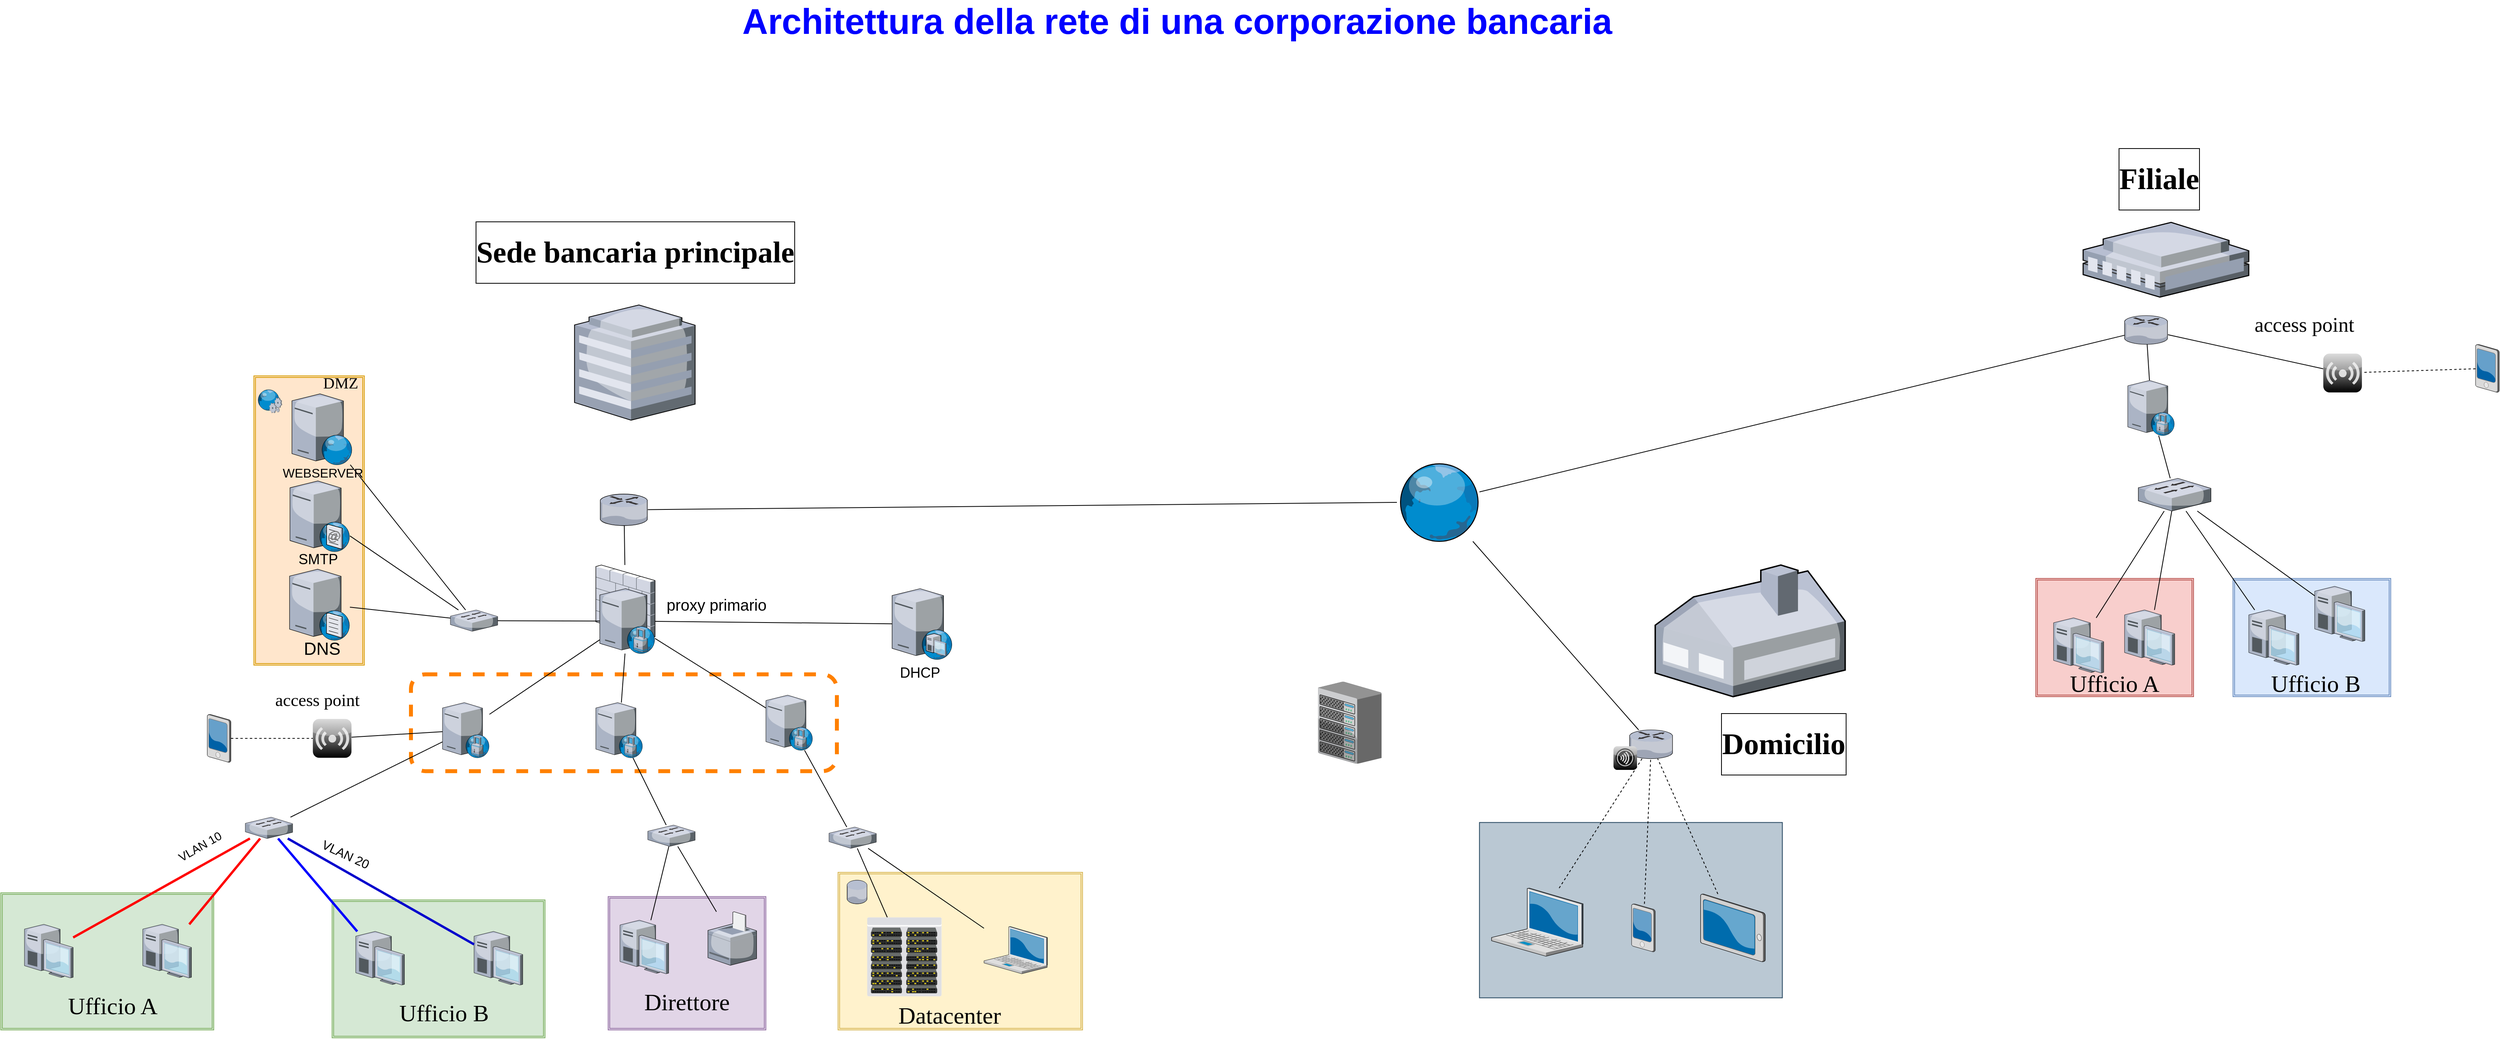 <mxfile version="14.4.3" type="device"><diagram name="Page-1" id="e3a06f82-3646-2815-327d-82caf3d4e204"><mxGraphModel dx="3784.5" dy="2470" grid="1" gridSize="10" guides="1" tooltips="1" connect="1" arrows="1" fold="1" page="1" pageScale="1.5" pageWidth="1169" pageHeight="826" background="none" math="0" shadow="0"><root><mxCell id="0" style=";html=1;"/><mxCell id="1" style=";html=1;" parent="0"/><mxCell id="I9Wbz8R5T215hkYRr104-1" value="" style="shape=ext;rounded=1;html=1;whiteSpace=wrap;dashed=1;labelBorderColor=none;strokeWidth=5;perimeterSpacing=0;glass=0;shadow=0;sketch=0;strokeColor=#FF8000;" parent="1" vertex="1"><mxGeometry x="110" y="778.69" width="540" height="122.94" as="geometry"/></mxCell><mxCell id="zYVVaNspkHNLkD2KnNte-39" value="" style="rounded=0;whiteSpace=wrap;html=1;fontSize=25;fillColor=#bac8d3;strokeColor=#23445d;" parent="1" vertex="1"><mxGeometry x="1464.67" y="966.75" width="384" height="222.5" as="geometry"/></mxCell><mxCell id="UJvw_nhe-M2SRVfhU3DX-6" value="" style="shape=ext;double=1;rounded=0;whiteSpace=wrap;html=1;fillColor=#dae8fc;strokeColor=#6c8ebf;" parent="1" vertex="1"><mxGeometry x="2420" y="657.06" width="200" height="150" as="geometry"/></mxCell><mxCell id="UJvw_nhe-M2SRVfhU3DX-5" value="" style="shape=ext;double=1;rounded=0;whiteSpace=wrap;html=1;fillColor=#f8cecc;strokeColor=#b85450;" parent="1" vertex="1"><mxGeometry x="2170" y="657.06" width="200" height="150" as="geometry"/></mxCell><mxCell id="YUHWe4UF77NeeMQYatWa-44" value="" style="shape=ext;double=1;rounded=0;whiteSpace=wrap;html=1;fillColor=#e1d5e7;strokeColor=#9673a6;" parent="1" vertex="1"><mxGeometry x="360" y="1060.75" width="200" height="169.25" as="geometry"/></mxCell><mxCell id="YUHWe4UF77NeeMQYatWa-43" value="" style="shape=ext;double=1;rounded=0;whiteSpace=wrap;html=1;fillColor=#d5e8d4;strokeColor=#82b366;" parent="1" vertex="1"><mxGeometry x="-410" y="1056" width="270" height="174" as="geometry"/></mxCell><mxCell id="YUHWe4UF77NeeMQYatWa-42" value="" style="shape=ext;double=1;rounded=0;whiteSpace=wrap;html=1;fillColor=#fff2cc;strokeColor=#d6b656;" parent="1" vertex="1"><mxGeometry x="651.46" y="1030" width="310" height="200" as="geometry"/></mxCell><mxCell id="YUHWe4UF77NeeMQYatWa-41" value="" style="shape=ext;double=1;rounded=0;whiteSpace=wrap;html=1;fillColor=#ffe6cc;strokeColor=#d79b00;" parent="1" vertex="1"><mxGeometry x="-89.12" y="400" width="140" height="367.06" as="geometry"/></mxCell><mxCell id="6a7d8f32e03d9370-62" value="&lt;font style=&quot;font-size: 45px&quot; color=&quot;#0000ff&quot;&gt;Architettura della rete di una corporazione bancaria&lt;/font&gt;" style="text;strokeColor=none;fillColor=none;html=1;fontSize=24;fontStyle=1;verticalAlign=middle;align=center;" parent="1" vertex="1"><mxGeometry x="650" y="-70" width="861" height="40" as="geometry"/></mxCell><mxCell id="YUHWe4UF77NeeMQYatWa-4" value="" style="verticalLabelPosition=bottom;aspect=fixed;html=1;verticalAlign=top;strokeColor=none;align=center;outlineConnect=0;shape=mxgraph.citrix.router;" parent="1" vertex="1"><mxGeometry x="350" y="550" width="60.28" height="40" as="geometry"/></mxCell><mxCell id="YUHWe4UF77NeeMQYatWa-6" value="" style="verticalLabelPosition=bottom;aspect=fixed;html=1;verticalAlign=top;strokeColor=none;align=center;outlineConnect=0;shape=mxgraph.citrix.web_server;" parent="1" vertex="1"><mxGeometry x="-40.87" y="422.81" width="76.5" height="90" as="geometry"/></mxCell><mxCell id="YUHWe4UF77NeeMQYatWa-7" value="" style="verticalLabelPosition=bottom;aspect=fixed;html=1;verticalAlign=top;strokeColor=none;align=center;outlineConnect=0;shape=mxgraph.citrix.web_service;" parent="1" vertex="1"><mxGeometry x="-84.87" y="417.06" width="31.5" height="30" as="geometry"/></mxCell><mxCell id="YUHWe4UF77NeeMQYatWa-9" value="" style="verticalLabelPosition=bottom;aspect=fixed;html=1;verticalAlign=top;strokeColor=none;align=center;outlineConnect=0;shape=mxgraph.citrix.switch;" parent="1" vertex="1"><mxGeometry x="410.28" y="970" width="60" height="27.07" as="geometry"/></mxCell><mxCell id="YUHWe4UF77NeeMQYatWa-10" value="" style="verticalLabelPosition=bottom;aspect=fixed;html=1;verticalAlign=top;strokeColor=none;align=center;outlineConnect=0;shape=mxgraph.citrix.switch;" parent="1" vertex="1"><mxGeometry x="-100.0" y="960" width="60" height="27.07" as="geometry"/></mxCell><mxCell id="YUHWe4UF77NeeMQYatWa-11" value="" style="verticalLabelPosition=bottom;aspect=fixed;html=1;verticalAlign=top;strokeColor=none;align=center;outlineConnect=0;shape=mxgraph.citrix.switch;" parent="1" vertex="1"><mxGeometry x="640" y="972.5" width="60" height="27.07" as="geometry"/></mxCell><mxCell id="YUHWe4UF77NeeMQYatWa-17" value="" style="verticalLabelPosition=bottom;aspect=fixed;html=1;verticalAlign=top;strokeColor=none;align=center;outlineConnect=0;shape=mxgraph.citrix.laptop_2;" parent="1" vertex="1"><mxGeometry x="836.5" y="1098.75" width="80.46" height="60" as="geometry"/></mxCell><mxCell id="YUHWe4UF77NeeMQYatWa-22" value="" style="verticalLabelPosition=bottom;aspect=fixed;html=1;verticalAlign=top;strokeColor=none;align=center;outlineConnect=0;shape=mxgraph.citrix.switch;" parent="1" vertex="1"><mxGeometry x="160" y="697.06" width="60" height="27.07" as="geometry"/></mxCell><mxCell id="YUHWe4UF77NeeMQYatWa-26" value="" style="endArrow=none;html=1;" parent="1" source="zYVVaNspkHNLkD2KnNte-4" target="YUHWe4UF77NeeMQYatWa-4" edge="1"><mxGeometry width="50" height="50" relative="1" as="geometry"><mxPoint x="380" y="650" as="sourcePoint"/><mxPoint x="380" y="610" as="targetPoint"/></mxGeometry></mxCell><mxCell id="YUHWe4UF77NeeMQYatWa-28" value="" style="endArrow=none;html=1;strokeWidth=1;" parent="1" source="YUHWe4UF77NeeMQYatWa-10" target="YUHWe4UF77NeeMQYatWa-40" edge="1"><mxGeometry width="50" height="50" relative="1" as="geometry"><mxPoint x="280" y="1005.5" as="sourcePoint"/><mxPoint x="280" y="925.5" as="targetPoint"/></mxGeometry></mxCell><mxCell id="YUHWe4UF77NeeMQYatWa-30" value="" style="endArrow=none;html=1;" parent="1" source="YUHWe4UF77NeeMQYatWa-11" target="YUHWe4UF77NeeMQYatWa-17" edge="1"><mxGeometry width="50" height="50" relative="1" as="geometry"><mxPoint x="961.46" y="990" as="sourcePoint"/><mxPoint x="1011.46" y="940" as="targetPoint"/></mxGeometry></mxCell><mxCell id="YUHWe4UF77NeeMQYatWa-31" value="" style="endArrow=none;html=1;" parent="1" source="YUHWe4UF77NeeMQYatWa-11" target="zYVVaNspkHNLkD2KnNte-35" edge="1"><mxGeometry width="50" height="50" relative="1" as="geometry"><mxPoint x="961.46" y="990" as="sourcePoint"/><mxPoint x="718.471" y="1060" as="targetPoint"/></mxGeometry></mxCell><mxCell id="YUHWe4UF77NeeMQYatWa-32" value="" style="verticalLabelPosition=bottom;aspect=fixed;html=1;verticalAlign=top;strokeColor=none;align=center;outlineConnect=0;shape=mxgraph.citrix.desktop;" parent="1" vertex="1"><mxGeometry x="-380" y="1096" width="61.76" height="68" as="geometry"/></mxCell><mxCell id="YUHWe4UF77NeeMQYatWa-33" value="" style="verticalLabelPosition=bottom;aspect=fixed;html=1;verticalAlign=top;strokeColor=none;align=center;outlineConnect=0;shape=mxgraph.citrix.desktop;" parent="1" vertex="1"><mxGeometry x="-230" y="1096" width="61.76" height="68" as="geometry"/></mxCell><mxCell id="YUHWe4UF77NeeMQYatWa-34" value="" style="verticalLabelPosition=bottom;aspect=fixed;html=1;verticalAlign=top;strokeColor=none;align=center;outlineConnect=0;shape=mxgraph.citrix.printer;fontFamily=Helvetica;fontSize=12;fontColor=#000000;fillColor=#ffffff;" parent="1" vertex="1"><mxGeometry x="486.5" y="1080" width="61.76" height="68" as="geometry"/></mxCell><mxCell id="YUHWe4UF77NeeMQYatWa-35" value="" style="verticalLabelPosition=bottom;aspect=fixed;html=1;verticalAlign=top;strokeColor=none;align=center;outlineConnect=0;shape=mxgraph.citrix.desktop;" parent="1" vertex="1"><mxGeometry x="375" y="1090.75" width="61.76" height="68" as="geometry"/></mxCell><mxCell id="YUHWe4UF77NeeMQYatWa-36" value="" style="endArrow=none;html=1;strokeWidth=3;strokeColor=#FF0000;" parent="1" source="YUHWe4UF77NeeMQYatWa-32" target="YUHWe4UF77NeeMQYatWa-10" edge="1"><mxGeometry width="50" height="50" relative="1" as="geometry"><mxPoint x="-280" y="965" as="sourcePoint"/><mxPoint x="-180" y="1015" as="targetPoint"/></mxGeometry></mxCell><mxCell id="YUHWe4UF77NeeMQYatWa-37" value="" style="endArrow=none;html=1;strokeColor=#FF0000;strokeWidth=3;" parent="1" source="YUHWe4UF77NeeMQYatWa-10" target="YUHWe4UF77NeeMQYatWa-33" edge="1"><mxGeometry width="50" height="50" relative="1" as="geometry"><mxPoint x="-280" y="965" as="sourcePoint"/><mxPoint x="-230" y="915" as="targetPoint"/></mxGeometry></mxCell><mxCell id="YUHWe4UF77NeeMQYatWa-40" value="" style="verticalLabelPosition=bottom;aspect=fixed;html=1;verticalAlign=top;strokeColor=none;align=center;outlineConnect=0;shape=mxgraph.citrix.proxy_server;" parent="1" vertex="1"><mxGeometry x="150.0" y="814.63" width="59.5" height="70" as="geometry"/></mxCell><mxCell id="YUHWe4UF77NeeMQYatWa-45" value="" style="verticalLabelPosition=bottom;aspect=fixed;html=1;verticalAlign=top;strokeColor=none;align=center;outlineConnect=0;shape=mxgraph.citrix.database;" parent="1" vertex="1"><mxGeometry x="662.96" y="1040" width="25.5" height="30" as="geometry"/></mxCell><mxCell id="YUHWe4UF77NeeMQYatWa-46" value="" style="verticalLabelPosition=bottom;aspect=fixed;html=1;verticalAlign=top;strokeColor=none;align=center;outlineConnect=0;shape=mxgraph.citrix.globe;" parent="1" vertex="1"><mxGeometry x="1360" y="510" width="104.67" height="100" as="geometry"/></mxCell><mxCell id="YUHWe4UF77NeeMQYatWa-47" value="" style="verticalLabelPosition=bottom;aspect=fixed;html=1;verticalAlign=top;strokeColor=none;align=center;outlineConnect=0;shape=mxgraph.citrix.router;" parent="1" vertex="1"><mxGeometry x="2282.5" y="323.5" width="55" height="36.5" as="geometry"/></mxCell><mxCell id="YUHWe4UF77NeeMQYatWa-48" value="" style="verticalLabelPosition=bottom;aspect=fixed;html=1;verticalAlign=top;strokeColor=none;align=center;outlineConnect=0;shape=mxgraph.citrix.switch;" parent="1" vertex="1"><mxGeometry x="2300" y="530" width="92" height="41.5" as="geometry"/></mxCell><mxCell id="YUHWe4UF77NeeMQYatWa-50" value="" style="verticalLabelPosition=bottom;aspect=fixed;html=1;verticalAlign=top;strokeColor=none;align=center;outlineConnect=0;shape=mxgraph.citrix.hq_enterprise;direction=east;" parent="1" vertex="1"><mxGeometry x="317.38" y="310" width="152.9" height="146.25" as="geometry"/></mxCell><mxCell id="YUHWe4UF77NeeMQYatWa-51" value="" style="verticalLabelPosition=bottom;aspect=fixed;html=1;verticalAlign=top;strokeColor=none;align=center;outlineConnect=0;shape=mxgraph.citrix.desktop;" parent="1" vertex="1"><mxGeometry x="2192.5" y="707.06" width="63.57" height="70" as="geometry"/></mxCell><mxCell id="YUHWe4UF77NeeMQYatWa-52" value="" style="verticalLabelPosition=bottom;aspect=fixed;html=1;verticalAlign=top;strokeColor=none;align=center;outlineConnect=0;shape=mxgraph.citrix.desktop;" parent="1" vertex="1"><mxGeometry x="2282.5" y="697.06" width="63.57" height="70" as="geometry"/></mxCell><mxCell id="YUHWe4UF77NeeMQYatWa-53" value="" style="verticalLabelPosition=bottom;aspect=fixed;html=1;verticalAlign=top;strokeColor=none;align=center;outlineConnect=0;shape=mxgraph.citrix.desktop;" parent="1" vertex="1"><mxGeometry x="2523.57" y="667.06" width="63.57" height="70" as="geometry"/></mxCell><mxCell id="YUHWe4UF77NeeMQYatWa-54" value="" style="verticalLabelPosition=bottom;aspect=fixed;html=1;verticalAlign=top;strokeColor=none;align=center;outlineConnect=0;shape=mxgraph.citrix.desktop;" parent="1" vertex="1"><mxGeometry x="2440" y="697.06" width="63.57" height="70" as="geometry"/></mxCell><mxCell id="YUHWe4UF77NeeMQYatWa-55" value="" style="endArrow=none;html=1;" parent="1" source="YUHWe4UF77NeeMQYatWa-51" target="YUHWe4UF77NeeMQYatWa-48" edge="1"><mxGeometry width="50" height="50" relative="1" as="geometry"><mxPoint x="2580" y="500" as="sourcePoint"/><mxPoint x="2630" y="450" as="targetPoint"/></mxGeometry></mxCell><mxCell id="YUHWe4UF77NeeMQYatWa-56" value="" style="endArrow=none;html=1;" parent="1" source="YUHWe4UF77NeeMQYatWa-52" target="YUHWe4UF77NeeMQYatWa-48" edge="1"><mxGeometry width="50" height="50" relative="1" as="geometry"><mxPoint x="2580" y="500" as="sourcePoint"/><mxPoint x="2630" y="450" as="targetPoint"/></mxGeometry></mxCell><mxCell id="YUHWe4UF77NeeMQYatWa-57" value="" style="endArrow=none;html=1;" parent="1" source="YUHWe4UF77NeeMQYatWa-53" target="YUHWe4UF77NeeMQYatWa-48" edge="1"><mxGeometry width="50" height="50" relative="1" as="geometry"><mxPoint x="2580" y="500" as="sourcePoint"/><mxPoint x="2630" y="450" as="targetPoint"/></mxGeometry></mxCell><mxCell id="YUHWe4UF77NeeMQYatWa-58" value="" style="endArrow=none;html=1;" parent="1" source="YUHWe4UF77NeeMQYatWa-54" target="YUHWe4UF77NeeMQYatWa-48" edge="1"><mxGeometry width="50" height="50" relative="1" as="geometry"><mxPoint x="2580" y="500" as="sourcePoint"/><mxPoint x="2630" y="450" as="targetPoint"/></mxGeometry></mxCell><mxCell id="YUHWe4UF77NeeMQYatWa-60" value="" style="endArrow=none;html=1;" parent="1" source="YUHWe4UF77NeeMQYatWa-46" target="YUHWe4UF77NeeMQYatWa-47" edge="1"><mxGeometry width="50" height="50" relative="1" as="geometry"><mxPoint x="1240" y="690" as="sourcePoint"/><mxPoint x="1290" y="640" as="targetPoint"/></mxGeometry></mxCell><mxCell id="YUHWe4UF77NeeMQYatWa-61" value="" style="endArrow=none;html=1;" parent="1" source="YUHWe4UF77NeeMQYatWa-4" target="YUHWe4UF77NeeMQYatWa-46" edge="1"><mxGeometry width="50" height="50" relative="1" as="geometry"><mxPoint x="930" y="690" as="sourcePoint"/><mxPoint x="980" y="640" as="targetPoint"/></mxGeometry></mxCell><mxCell id="YUHWe4UF77NeeMQYatWa-62" value="" style="verticalLabelPosition=bottom;aspect=fixed;html=1;verticalAlign=top;strokeColor=none;align=center;outlineConnect=0;shape=mxgraph.citrix.remote_office;" parent="1" vertex="1"><mxGeometry x="2230" y="205.27" width="210" height="94.73" as="geometry"/></mxCell><mxCell id="UJvw_nhe-M2SRVfhU3DX-1" value="&lt;h1&gt;&lt;font style=&quot;font-size: 38px&quot; face=&quot;Verdana&quot;&gt;Sede bancaria principale&lt;/font&gt;&lt;/h1&gt;" style="text;html=1;align=center;verticalAlign=middle;resizable=0;points=[];autosize=1;labelBorderColor=#000000;" parent="1" vertex="1"><mxGeometry x="123.83" y="212.5" width="540" height="60" as="geometry"/></mxCell><mxCell id="UJvw_nhe-M2SRVfhU3DX-4" value="&lt;h1&gt;&lt;font style=&quot;font-size: 38px&quot; face=&quot;Verdana&quot;&gt;Filiale&lt;/font&gt;&lt;/h1&gt;" style="text;html=1;align=center;verticalAlign=middle;resizable=0;points=[];autosize=1;labelBorderColor=#000000;" parent="1" vertex="1"><mxGeometry x="2256.07" y="120" width="140" height="60" as="geometry"/></mxCell><mxCell id="UJvw_nhe-M2SRVfhU3DX-9" value="&lt;span style=&quot;font-size: 30px&quot;&gt;Datacenter&lt;br&gt;&lt;/span&gt;" style="text;html=1;strokeColor=none;fillColor=none;align=center;verticalAlign=middle;whiteSpace=wrap;rounded=0;fontFamily=Verdana;fontSize=40;" parent="1" vertex="1"><mxGeometry x="707.96" y="1198" width="170" height="20" as="geometry"/></mxCell><mxCell id="UJvw_nhe-M2SRVfhU3DX-10" value="&lt;font style=&quot;font-size: 20px&quot;&gt;DMZ&lt;/font&gt;" style="text;html=1;strokeColor=none;fillColor=none;align=center;verticalAlign=middle;whiteSpace=wrap;rounded=0;fontFamily=Verdana;fontSize=25;" parent="1" vertex="1"><mxGeometry x="-39.12" y="397.06" width="120" height="20" as="geometry"/></mxCell><mxCell id="UJvw_nhe-M2SRVfhU3DX-16" value="&lt;font style=&quot;font-size: 30px&quot;&gt;Direttore&lt;/font&gt;" style="text;html=1;strokeColor=none;fillColor=none;align=center;verticalAlign=middle;whiteSpace=wrap;rounded=0;fontFamily=Verdana;fontSize=40;" parent="1" vertex="1"><mxGeometry x="375" y="1180.75" width="170" height="20" as="geometry"/></mxCell><mxCell id="UJvw_nhe-M2SRVfhU3DX-18" value="&lt;font style=&quot;font-size: 30px&quot;&gt;Ufficio B&lt;/font&gt;" style="text;html=1;strokeColor=none;fillColor=none;align=center;verticalAlign=middle;whiteSpace=wrap;rounded=0;fontFamily=Verdana;fontSize=40;" parent="1" vertex="1"><mxGeometry x="2440" y="777.06" width="170" height="20" as="geometry"/></mxCell><mxCell id="UJvw_nhe-M2SRVfhU3DX-19" value="&lt;font style=&quot;font-size: 30px&quot;&gt;Ufficio A&lt;/font&gt;" style="text;html=1;strokeColor=none;fillColor=none;align=center;verticalAlign=middle;whiteSpace=wrap;rounded=0;fontFamily=Verdana;fontSize=40;" parent="1" vertex="1"><mxGeometry x="2185" y="777.06" width="170" height="20" as="geometry"/></mxCell><mxCell id="UJvw_nhe-M2SRVfhU3DX-20" value="&lt;font style=&quot;font-size: 30px&quot;&gt;Ufficio A&lt;/font&gt;" style="text;html=1;strokeColor=none;fillColor=none;align=center;verticalAlign=middle;whiteSpace=wrap;rounded=0;fontFamily=Verdana;fontSize=40;" parent="1" vertex="1"><mxGeometry x="-352.83" y="1186" width="170" height="20" as="geometry"/></mxCell><mxCell id="UJvw_nhe-M2SRVfhU3DX-25" value="" style="endArrow=none;html=1;fontFamily=Verdana;fontSize=40;" parent="1" source="YUHWe4UF77NeeMQYatWa-35" target="YUHWe4UF77NeeMQYatWa-9" edge="1"><mxGeometry width="50" height="50" relative="1" as="geometry"><mxPoint x="150" y="925.75" as="sourcePoint"/><mxPoint x="425.448" y="1017.25" as="targetPoint"/></mxGeometry></mxCell><mxCell id="UJvw_nhe-M2SRVfhU3DX-26" value="" style="endArrow=none;html=1;fontFamily=Verdana;fontSize=40;" parent="1" source="YUHWe4UF77NeeMQYatWa-9" target="YUHWe4UF77NeeMQYatWa-34" edge="1"><mxGeometry width="50" height="50" relative="1" as="geometry"><mxPoint x="459.046" y="1017.25" as="sourcePoint"/><mxPoint x="200" y="875.75" as="targetPoint"/></mxGeometry></mxCell><mxCell id="UJvw_nhe-M2SRVfhU3DX-27" value="" style="verticalLabelPosition=bottom;aspect=fixed;html=1;verticalAlign=top;strokeColor=none;align=center;outlineConnect=0;shape=mxgraph.citrix.role_repeater;fillColor=#CCCCCC;gradientColor=#000000;gradientDirection=south;fontFamily=Verdana;fontSize=40;" parent="1" vertex="1"><mxGeometry x="-14.5" y="835.38" width="49.25" height="49.25" as="geometry"/></mxCell><mxCell id="UJvw_nhe-M2SRVfhU3DX-28" value="" style="endArrow=none;html=1;fontFamily=Verdana;fontSize=40;" parent="1" source="YUHWe4UF77NeeMQYatWa-40" target="UJvw_nhe-M2SRVfhU3DX-27" edge="1"><mxGeometry width="50" height="50" relative="1" as="geometry"><mxPoint x="420" y="905.5" as="sourcePoint"/><mxPoint x="470" y="855.5" as="targetPoint"/></mxGeometry></mxCell><mxCell id="UJvw_nhe-M2SRVfhU3DX-29" value="&lt;font style=&quot;font-size: 22px&quot;&gt;access point&lt;/font&gt;" style="text;html=1;align=center;verticalAlign=middle;resizable=0;points=[];autosize=1;fontSize=40;fontFamily=Verdana;" parent="1" vertex="1"><mxGeometry x="-84.25" y="775.38" width="150" height="60" as="geometry"/></mxCell><mxCell id="UJvw_nhe-M2SRVfhU3DX-30" value="" style="verticalLabelPosition=bottom;aspect=fixed;html=1;verticalAlign=top;strokeColor=none;align=center;outlineConnect=0;shape=mxgraph.citrix.role_repeater;fillColor=#CCCCCC;gradientColor=#000000;gradientDirection=south;fontFamily=Verdana;fontSize=40;" parent="1" vertex="1"><mxGeometry x="2534.32" y="371.75" width="49.25" height="49.25" as="geometry"/></mxCell><mxCell id="UJvw_nhe-M2SRVfhU3DX-31" value="&lt;font style=&quot;font-size: 26px&quot;&gt;access point&lt;/font&gt;" style="text;html=1;align=center;verticalAlign=middle;resizable=0;points=[];autosize=1;fontSize=40;fontFamily=Verdana;" parent="1" vertex="1"><mxGeometry x="2420" y="300" width="180" height="60" as="geometry"/></mxCell><mxCell id="UJvw_nhe-M2SRVfhU3DX-32" value="" style="endArrow=none;html=1;fontFamily=Verdana;fontSize=40;" parent="1" source="UJvw_nhe-M2SRVfhU3DX-30" target="YUHWe4UF77NeeMQYatWa-47" edge="1"><mxGeometry width="50" height="50" relative="1" as="geometry"><mxPoint x="2080" y="488.25" as="sourcePoint"/><mxPoint x="2130" y="438.25" as="targetPoint"/></mxGeometry></mxCell><mxCell id="UJvw_nhe-M2SRVfhU3DX-33" value="" style="verticalLabelPosition=bottom;aspect=fixed;html=1;verticalAlign=top;strokeColor=none;align=center;outlineConnect=0;shape=mxgraph.citrix.home_office;fillColor=none;fontFamily=Verdana;fontSize=40;" parent="1" vertex="1"><mxGeometry x="1687.5" y="640" width="240.8" height="167.06" as="geometry"/></mxCell><mxCell id="UJvw_nhe-M2SRVfhU3DX-36" value="" style="verticalLabelPosition=bottom;aspect=fixed;html=1;verticalAlign=top;strokeColor=none;align=center;outlineConnect=0;shape=mxgraph.citrix.router;" parent="1" vertex="1"><mxGeometry x="1655" y="849.25" width="55" height="36.5" as="geometry"/></mxCell><mxCell id="UJvw_nhe-M2SRVfhU3DX-52" value="" style="verticalLabelPosition=bottom;aspect=fixed;html=1;verticalAlign=top;strokeColor=none;align=center;outlineConnect=0;shape=mxgraph.citrix.role_receiver;fillColor=#CCCCCC;gradientColor=#000000;gradientDirection=south;fontFamily=Verdana;fontSize=40;" parent="1" vertex="1"><mxGeometry x="1634.5" y="870" width="30" height="30" as="geometry"/></mxCell><mxCell id="UJvw_nhe-M2SRVfhU3DX-53" value="" style="endArrow=none;html=1;fontFamily=Verdana;fontSize=40;" parent="1" source="UJvw_nhe-M2SRVfhU3DX-36" target="YUHWe4UF77NeeMQYatWa-46" edge="1"><mxGeometry width="50" height="50" relative="1" as="geometry"><mxPoint x="1270" y="930" as="sourcePoint"/><mxPoint x="1320" y="880" as="targetPoint"/></mxGeometry></mxCell><mxCell id="UJvw_nhe-M2SRVfhU3DX-54" value="" style="endArrow=none;dashed=1;html=1;fontFamily=Verdana;fontSize=40;" parent="1" source="UJvw_nhe-M2SRVfhU3DX-55" target="UJvw_nhe-M2SRVfhU3DX-36" edge="1"><mxGeometry width="50" height="50" relative="1" as="geometry"><mxPoint x="1580" y="1060" as="sourcePoint"/><mxPoint x="1700" y="900" as="targetPoint"/></mxGeometry></mxCell><mxCell id="UJvw_nhe-M2SRVfhU3DX-55" value="" style="verticalLabelPosition=bottom;aspect=fixed;html=1;verticalAlign=top;strokeColor=none;align=center;outlineConnect=0;shape=mxgraph.citrix.laptop_2;fillColor=none;fontFamily=Verdana;fontSize=40;" parent="1" vertex="1"><mxGeometry x="1480" y="1050" width="116" height="86.5" as="geometry"/></mxCell><mxCell id="UJvw_nhe-M2SRVfhU3DX-56" value="" style="verticalLabelPosition=bottom;aspect=fixed;html=1;verticalAlign=top;strokeColor=none;align=center;outlineConnect=0;shape=mxgraph.citrix.pda;fillColor=none;fontFamily=Verdana;fontSize=40;" parent="1" vertex="1"><mxGeometry x="1657.5" y="1070" width="30" height="61" as="geometry"/></mxCell><mxCell id="UJvw_nhe-M2SRVfhU3DX-57" value="" style="verticalLabelPosition=bottom;aspect=fixed;html=1;verticalAlign=top;strokeColor=none;align=center;outlineConnect=0;shape=mxgraph.citrix.tablet_2;fillColor=none;fontFamily=Verdana;fontSize=40;" parent="1" vertex="1"><mxGeometry x="1745" y="1057.5" width="82" height="86" as="geometry"/></mxCell><mxCell id="UJvw_nhe-M2SRVfhU3DX-58" value="" style="endArrow=none;dashed=1;html=1;fontFamily=Verdana;fontSize=40;" parent="1" source="UJvw_nhe-M2SRVfhU3DX-56" target="UJvw_nhe-M2SRVfhU3DX-36" edge="1"><mxGeometry width="50" height="50" relative="1" as="geometry"><mxPoint x="1650" y="950" as="sourcePoint"/><mxPoint x="1700" y="900" as="targetPoint"/></mxGeometry></mxCell><mxCell id="UJvw_nhe-M2SRVfhU3DX-59" value="" style="endArrow=none;dashed=1;html=1;fontFamily=Verdana;fontSize=40;" parent="1" source="UJvw_nhe-M2SRVfhU3DX-57" target="UJvw_nhe-M2SRVfhU3DX-36" edge="1"><mxGeometry width="50" height="50" relative="1" as="geometry"><mxPoint x="1690" y="970" as="sourcePoint"/><mxPoint x="1740" y="920" as="targetPoint"/></mxGeometry></mxCell><mxCell id="UJvw_nhe-M2SRVfhU3DX-60" value="&lt;h1&gt;&lt;font style=&quot;font-size: 38px&quot; face=&quot;Verdana&quot;&gt;Domicilio&lt;/font&gt;&lt;/h1&gt;" style="text;html=1;align=center;verticalAlign=middle;resizable=0;points=[];autosize=1;labelBorderColor=#000000;" parent="1" vertex="1"><mxGeometry x="1745" y="837.07" width="210" height="60" as="geometry"/></mxCell><mxCell id="UJvw_nhe-M2SRVfhU3DX-61" value="" style="endArrow=none;dashed=1;html=1;fontFamily=Verdana;fontSize=40;" parent="1" source="UJvw_nhe-M2SRVfhU3DX-62" target="UJvw_nhe-M2SRVfhU3DX-30" edge="1"><mxGeometry width="50" height="50" relative="1" as="geometry"><mxPoint x="2727.5" y="396.75" as="sourcePoint"/><mxPoint x="2477.5" y="521.75" as="targetPoint"/></mxGeometry></mxCell><mxCell id="UJvw_nhe-M2SRVfhU3DX-62" value="" style="verticalLabelPosition=bottom;aspect=fixed;html=1;verticalAlign=top;strokeColor=none;align=center;outlineConnect=0;shape=mxgraph.citrix.pda;fillColor=none;fontFamily=Verdana;fontSize=40;" parent="1" vertex="1"><mxGeometry x="2727.5" y="360" width="30" height="61" as="geometry"/></mxCell><mxCell id="UJvw_nhe-M2SRVfhU3DX-63" value="" style="verticalLabelPosition=bottom;aspect=fixed;html=1;verticalAlign=top;strokeColor=none;align=center;outlineConnect=0;shape=mxgraph.citrix.pda;fillColor=none;fontFamily=Verdana;fontSize=40;" parent="1" vertex="1"><mxGeometry x="-148.24" y="829.51" width="30" height="61" as="geometry"/></mxCell><mxCell id="UJvw_nhe-M2SRVfhU3DX-64" value="" style="endArrow=none;dashed=1;html=1;fontFamily=Verdana;fontSize=40;" parent="1" source="UJvw_nhe-M2SRVfhU3DX-63" target="UJvw_nhe-M2SRVfhU3DX-27" edge="1"><mxGeometry width="50" height="50" relative="1" as="geometry"><mxPoint x="30" y="1007.56" as="sourcePoint"/><mxPoint x="80" y="957.56" as="targetPoint"/></mxGeometry></mxCell><mxCell id="zYVVaNspkHNLkD2KnNte-3" value="&lt;font style=&quot;font-size: 20px&quot;&gt;proxy primario&lt;/font&gt;" style="text;html=1;align=center;verticalAlign=middle;resizable=0;points=[];autosize=1;" parent="1" vertex="1"><mxGeometry x="427" y="680" width="140" height="20" as="geometry"/></mxCell><mxCell id="zYVVaNspkHNLkD2KnNte-4" value="" style="verticalLabelPosition=bottom;aspect=fixed;html=1;verticalAlign=top;strokeColor=none;align=center;outlineConnect=0;shape=mxgraph.citrix.firewall;" parent="1" vertex="1"><mxGeometry x="344.42" y="640" width="75" height="93" as="geometry"/></mxCell><mxCell id="zYVVaNspkHNLkD2KnNte-2" value="" style="verticalLabelPosition=bottom;aspect=fixed;html=1;verticalAlign=top;strokeColor=none;align=center;outlineConnect=0;shape=mxgraph.citrix.proxy_server;" parent="1" vertex="1"><mxGeometry x="349.42" y="670" width="70" height="82.35" as="geometry"/></mxCell><mxCell id="zYVVaNspkHNLkD2KnNte-6" value="" style="verticalLabelPosition=bottom;aspect=fixed;html=1;verticalAlign=top;strokeColor=none;align=center;outlineConnect=0;shape=mxgraph.citrix.proxy_server;" parent="1" vertex="1"><mxGeometry x="344.42" y="814.63" width="59.5" height="70" as="geometry"/></mxCell><mxCell id="zYVVaNspkHNLkD2KnNte-7" value="" style="shape=ext;double=1;rounded=0;whiteSpace=wrap;html=1;fillColor=#d5e8d4;strokeColor=#82b366;" parent="1" vertex="1"><mxGeometry x="10" y="1065" width="270" height="175" as="geometry"/></mxCell><mxCell id="zYVVaNspkHNLkD2KnNte-9" value="" style="verticalLabelPosition=bottom;aspect=fixed;html=1;verticalAlign=top;strokeColor=none;align=center;outlineConnect=0;shape=mxgraph.citrix.desktop;" parent="1" vertex="1"><mxGeometry x="40" y="1105" width="61.76" height="68" as="geometry"/></mxCell><mxCell id="zYVVaNspkHNLkD2KnNte-10" value="" style="verticalLabelPosition=bottom;aspect=fixed;html=1;verticalAlign=top;strokeColor=none;align=center;outlineConnect=0;shape=mxgraph.citrix.desktop;" parent="1" vertex="1"><mxGeometry x="190" y="1105" width="61.76" height="68" as="geometry"/></mxCell><mxCell id="zYVVaNspkHNLkD2KnNte-11" value="" style="endArrow=none;html=1;strokeWidth=3;strokeColor=#0000FF;" parent="1" source="zYVVaNspkHNLkD2KnNte-9" target="YUHWe4UF77NeeMQYatWa-10" edge="1"><mxGeometry width="50" height="50" relative="1" as="geometry"><mxPoint x="5" y="965" as="sourcePoint"/><mxPoint x="128.513" y="1002.07" as="targetPoint"/></mxGeometry></mxCell><mxCell id="zYVVaNspkHNLkD2KnNte-12" value="" style="endArrow=none;html=1;strokeColor=#0000CC;strokeWidth=3;" parent="1" source="YUHWe4UF77NeeMQYatWa-10" target="zYVVaNspkHNLkD2KnNte-10" edge="1"><mxGeometry width="50" height="50" relative="1" as="geometry"><mxPoint x="144.074" y="1002.07" as="sourcePoint"/><mxPoint x="55" y="915" as="targetPoint"/></mxGeometry></mxCell><mxCell id="zYVVaNspkHNLkD2KnNte-13" value="&lt;font style=&quot;font-size: 30px&quot;&gt;Ufficio B&lt;/font&gt;" style="text;html=1;strokeColor=none;fillColor=none;align=center;verticalAlign=middle;whiteSpace=wrap;rounded=0;fontFamily=Verdana;fontSize=40;" parent="1" vertex="1"><mxGeometry x="67.17" y="1195" width="170" height="20" as="geometry"/></mxCell><mxCell id="zYVVaNspkHNLkD2KnNte-20" value="" style="endArrow=none;html=1;" parent="1" source="YUHWe4UF77NeeMQYatWa-9" target="zYVVaNspkHNLkD2KnNte-6" edge="1"><mxGeometry width="50" height="50" relative="1" as="geometry"><mxPoint x="380" y="920" as="sourcePoint"/><mxPoint x="430" y="870" as="targetPoint"/></mxGeometry></mxCell><mxCell id="zYVVaNspkHNLkD2KnNte-25" value="" style="endArrow=none;html=1;" parent="1" source="YUHWe4UF77NeeMQYatWa-22" target="YUHWe4UF77NeeMQYatWa-6" edge="1"><mxGeometry width="50" height="50" relative="1" as="geometry"><mxPoint x="-309.12" y="514.12" as="sourcePoint"/><mxPoint x="-259.12" y="464.12" as="targetPoint"/></mxGeometry></mxCell><mxCell id="zYVVaNspkHNLkD2KnNte-26" value="" style="endArrow=none;html=1;" parent="1" source="YUHWe4UF77NeeMQYatWa-22" target="I9Wbz8R5T215hkYRr104-7" edge="1"><mxGeometry width="50" height="50" relative="1" as="geometry"><mxPoint x="-309.12" y="514.12" as="sourcePoint"/><mxPoint x="-64.884" y="661.37" as="targetPoint"/></mxGeometry></mxCell><mxCell id="zYVVaNspkHNLkD2KnNte-28" value="" style="verticalLabelPosition=bottom;aspect=fixed;html=1;verticalAlign=top;strokeColor=none;align=center;outlineConnect=0;shape=mxgraph.citrix.proxy_server;" parent="1" vertex="1"><mxGeometry x="560" y="805.16" width="59.5" height="70" as="geometry"/></mxCell><mxCell id="zYVVaNspkHNLkD2KnNte-29" value="" style="endArrow=none;html=1;fontSize=25;" parent="1" source="zYVVaNspkHNLkD2KnNte-28" target="YUHWe4UF77NeeMQYatWa-11" edge="1"><mxGeometry width="50" height="50" relative="1" as="geometry"><mxPoint x="570" y="960" as="sourcePoint"/><mxPoint x="620" y="910" as="targetPoint"/></mxGeometry></mxCell><mxCell id="zYVVaNspkHNLkD2KnNte-30" value="" style="endArrow=none;html=1;fontSize=25;" parent="1" source="zYVVaNspkHNLkD2KnNte-6" target="zYVVaNspkHNLkD2KnNte-2" edge="1"><mxGeometry width="50" height="50" relative="1" as="geometry"><mxPoint x="570" y="960" as="sourcePoint"/><mxPoint x="620" y="910" as="targetPoint"/></mxGeometry></mxCell><mxCell id="zYVVaNspkHNLkD2KnNte-31" value="" style="endArrow=none;html=1;fontSize=25;" parent="1" source="YUHWe4UF77NeeMQYatWa-40" target="zYVVaNspkHNLkD2KnNte-2" edge="1"><mxGeometry width="50" height="50" relative="1" as="geometry"><mxPoint x="570" y="960" as="sourcePoint"/><mxPoint x="620" y="910" as="targetPoint"/></mxGeometry></mxCell><mxCell id="zYVVaNspkHNLkD2KnNte-33" value="" style="endArrow=none;html=1;fontSize=25;" parent="1" source="zYVVaNspkHNLkD2KnNte-2" target="zYVVaNspkHNLkD2KnNte-28" edge="1"><mxGeometry width="50" height="50" relative="1" as="geometry"><mxPoint x="570" y="960" as="sourcePoint"/><mxPoint x="620" y="910" as="targetPoint"/></mxGeometry></mxCell><mxCell id="zYVVaNspkHNLkD2KnNte-35" value="" style="verticalLabelPosition=bottom;aspect=fixed;html=1;verticalAlign=top;strokeColor=none;align=center;outlineConnect=0;shape=mxgraph.citrix.datacenter;fontSize=25;" parent="1" vertex="1"><mxGeometry x="688.46" y="1087.25" width="94.45" height="100" as="geometry"/></mxCell><mxCell id="zYVVaNspkHNLkD2KnNte-36" value="" style="verticalLabelPosition=bottom;aspect=fixed;html=1;verticalAlign=top;strokeColor=none;align=center;outlineConnect=0;shape=mxgraph.citrix.proxy_server;fontSize=25;" parent="1" vertex="1"><mxGeometry x="2286.57" y="405.75" width="59.5" height="70" as="geometry"/></mxCell><mxCell id="zYVVaNspkHNLkD2KnNte-37" value="" style="endArrow=none;html=1;fontSize=25;" parent="1" source="zYVVaNspkHNLkD2KnNte-36" target="YUHWe4UF77NeeMQYatWa-47" edge="1"><mxGeometry width="50" height="50" relative="1" as="geometry"><mxPoint x="2527.5" y="598.25" as="sourcePoint"/><mxPoint x="2577.5" y="548.25" as="targetPoint"/></mxGeometry></mxCell><mxCell id="zYVVaNspkHNLkD2KnNte-38" value="" style="endArrow=none;html=1;fontSize=25;" parent="1" source="YUHWe4UF77NeeMQYatWa-48" target="zYVVaNspkHNLkD2KnNte-36" edge="1"><mxGeometry width="50" height="50" relative="1" as="geometry"><mxPoint x="2527.5" y="598.25" as="sourcePoint"/><mxPoint x="2577.5" y="548.25" as="targetPoint"/></mxGeometry></mxCell><mxCell id="I9Wbz8R5T215hkYRr104-7" value="" style="verticalLabelPosition=bottom;aspect=fixed;html=1;verticalAlign=top;strokeColor=none;align=center;outlineConnect=0;shape=mxgraph.citrix.smtp_server;rounded=1;shadow=0;glass=0;sketch=0;gradientColor=none;" parent="1" vertex="1"><mxGeometry x="-43.37" y="531.06" width="76" height="92" as="geometry"/></mxCell><mxCell id="I9Wbz8R5T215hkYRr104-8" value="" style="verticalLabelPosition=bottom;aspect=fixed;html=1;verticalAlign=top;strokeColor=none;align=center;outlineConnect=0;shape=mxgraph.citrix.dhcp_server;rounded=1;shadow=0;glass=0;sketch=0;gradientColor=none;" parent="1" vertex="1"><mxGeometry x="720" y="670" width="76" height="90" as="geometry"/></mxCell><mxCell id="I9Wbz8R5T215hkYRr104-11" value="&lt;font style=&quot;font-size: 18px&quot;&gt;DHCP&lt;/font&gt;" style="text;html=1;align=center;verticalAlign=middle;resizable=0;points=[];autosize=1;" parent="1" vertex="1"><mxGeometry x="720" y="767.06" width="70" height="20" as="geometry"/></mxCell><mxCell id="I9Wbz8R5T215hkYRr104-12" value="&lt;font style=&quot;font-size: 18px&quot;&gt;SMTP&lt;/font&gt;" style="text;html=1;align=center;verticalAlign=middle;resizable=0;points=[];autosize=1;" parent="1" vertex="1"><mxGeometry x="-43.37" y="623.06" width="70" height="20" as="geometry"/></mxCell><mxCell id="I9Wbz8R5T215hkYRr104-13" value="&lt;font style=&quot;font-size: 16px&quot;&gt;WEBSERVER&lt;/font&gt;" style="text;html=1;align=center;verticalAlign=middle;resizable=0;points=[];autosize=1;" parent="1" vertex="1"><mxGeometry x="-62.37" y="512.81" width="120" height="20" as="geometry"/></mxCell><mxCell id="I9Wbz8R5T215hkYRr104-17" value="&lt;font style=&quot;font-size: 16px&quot;&gt;VLAN 20&lt;/font&gt;" style="text;html=1;align=center;verticalAlign=middle;resizable=0;points=[];autosize=1;rotation=25;" parent="1" vertex="1"><mxGeometry x="-12.83" y="997.07" width="80" height="20" as="geometry"/></mxCell><mxCell id="I9Wbz8R5T215hkYRr104-18" value="&lt;font style=&quot;font-size: 15px&quot;&gt;VLAN 10&lt;/font&gt;" style="text;html=1;align=center;verticalAlign=middle;resizable=0;points=[];autosize=1;rotation=-30;" parent="1" vertex="1"><mxGeometry x="-198.24" y="987.07" width="80" height="20" as="geometry"/></mxCell><mxCell id="o1UL-gXYxWt5tB9qi7zn-3" value="" style="verticalLabelPosition=bottom;aspect=fixed;html=1;verticalAlign=top;strokeColor=none;align=center;outlineConnect=0;shape=mxgraph.citrix.chassis;" vertex="1" parent="1"><mxGeometry x="1260" y="788.16" width="80.56" height="104" as="geometry"/></mxCell><mxCell id="o1UL-gXYxWt5tB9qi7zn-7" value="" style="endArrow=none;html=1;" edge="1" parent="1" source="YUHWe4UF77NeeMQYatWa-22" target="zYVVaNspkHNLkD2KnNte-2"><mxGeometry width="50" height="50" relative="1" as="geometry"><mxPoint x="400" y="800" as="sourcePoint"/><mxPoint x="450" y="750" as="targetPoint"/></mxGeometry></mxCell><mxCell id="o1UL-gXYxWt5tB9qi7zn-9" style="edgeStyle=orthogonalEdgeStyle;rounded=0;orthogonalLoop=1;jettySize=auto;html=1;exitX=0.5;exitY=1;exitDx=0;exitDy=0;" edge="1" parent="1" source="UJvw_nhe-M2SRVfhU3DX-10" target="UJvw_nhe-M2SRVfhU3DX-10"><mxGeometry relative="1" as="geometry"/></mxCell><mxCell id="o1UL-gXYxWt5tB9qi7zn-11" value="" style="endArrow=none;html=1;" edge="1" parent="1" source="I9Wbz8R5T215hkYRr104-8" target="zYVVaNspkHNLkD2KnNte-2"><mxGeometry width="50" height="50" relative="1" as="geometry"><mxPoint x="430" y="800" as="sourcePoint"/><mxPoint x="480" y="750" as="targetPoint"/></mxGeometry></mxCell><mxCell id="o1UL-gXYxWt5tB9qi7zn-12" value="" style="verticalLabelPosition=bottom;aspect=fixed;html=1;verticalAlign=top;strokeColor=none;align=center;outlineConnect=0;shape=mxgraph.citrix.dns_server;" vertex="1" parent="1"><mxGeometry x="-43.87" y="643.06" width="76.5" height="92.5" as="geometry"/></mxCell><mxCell id="o1UL-gXYxWt5tB9qi7zn-13" value="&lt;font style=&quot;font-size: 22px&quot;&gt;DNS&lt;/font&gt;" style="text;html=1;align=center;verticalAlign=middle;resizable=0;points=[];autosize=1;" vertex="1" parent="1"><mxGeometry x="-32.62" y="737.06" width="60" height="20" as="geometry"/></mxCell><mxCell id="o1UL-gXYxWt5tB9qi7zn-14" value="" style="endArrow=none;html=1;" edge="1" parent="1" source="o1UL-gXYxWt5tB9qi7zn-12" target="YUHWe4UF77NeeMQYatWa-22"><mxGeometry width="50" height="50" relative="1" as="geometry"><mxPoint x="430" y="800" as="sourcePoint"/><mxPoint x="480" y="750" as="targetPoint"/></mxGeometry></mxCell></root></mxGraphModel></diagram></mxfile>
